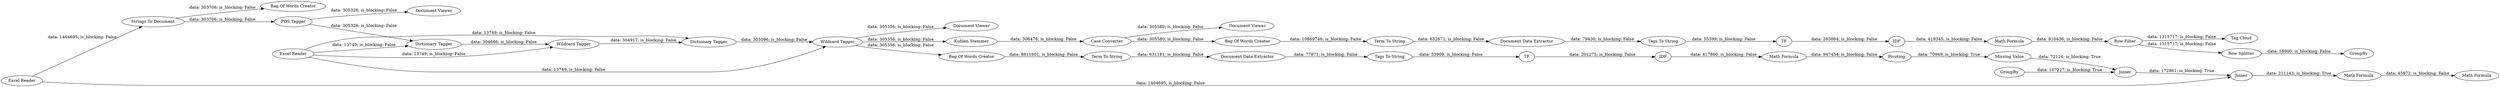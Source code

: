digraph {
	"-3425262601874687301_39" [label="Math Formula"]
	"-2923090607459527001_14" [label="Wildcard Tagger"]
	"-2923090607459527001_9" [label="Document Viewer"]
	"199107653933875315_20" [label="Tags To String"]
	"3514381010058154556_29" [label="Case Converter"]
	"-2923090607459527001_11" [label="Excel Reader"]
	"-2923090607459527001_12" [label="Wildcard Tagger"]
	"9093622573147992860_35" [label="Tags To String"]
	"-3425262601874687301_51" [label="Math Formula"]
	"199107653933875315_19" [label="Document Data Extractor"]
	"9093622573147992860_31" [label="Bag Of Words Creator"]
	"199107653933875315_18" [label="Term To String"]
	"-3091676540653490784_43" [label="Row Splitter"]
	"-3425262601874687301_24" [label="Math Formula"]
	"-2923090607459527001_15" [label="Document Viewer"]
	"-2923090607459527001_10" [label="Dictionary Tagger"]
	"-6231318620577530559_6" [label="Strings To Document"]
	"-1874118098512615775_28" [label=Joiner]
	"-3425262601874687301_52" [label="Math Formula"]
	"199107653933875315_16" [label="Bag Of Words Creator"]
	"-6231318620577530559_4" [label="Bag Of Words Creator"]
	"-3091676540653490784_46" [label="Tag Cloud"]
	"-3425262601874687301_50" [label=Joiner]
	"-3425262601874687301_23" [label=IDF]
	"-1874118098512615775_25" [label=Pivoting]
	"-1874118098512615775_27" [label="Missing Value"]
	"-1874118098512615775_26" [label=GroupBy]
	"-3091676540653490784_40" [label="Row Filter"]
	"9093622573147992860_33" [label="Term To String"]
	"3514381010058154556_30" [label="Document Viewer"]
	"9093622573147992860_34" [label="Document Data Extractor"]
	"-3425262601874687301_21" [label=TF]
	"-3425262601874687301_38" [label=IDF]
	"-3091676540653490784_45" [label=GroupBy]
	"3514381010058154556_28" [label="Kuhlen Stemmer"]
	"-3425262601874687301_36" [label=TF]
	"-3425262601874687301_49" [label="Excel Reader"]
	"-2923090607459527001_13" [label="Dictionary Tagger"]
	"-2923090607459527001_7" [label="POS Tagger"]
	"-3425262601874687301_51" -> "-3425262601874687301_52" [label="data: 45872; is_blocking: False"]
	"-3091676540653490784_40" -> "-3091676540653490784_43" [label="data: 1315717; is_blocking: False"]
	"-2923090607459527001_7" -> "-2923090607459527001_9" [label="data: 305326; is_blocking: False"]
	"9093622573147992860_35" -> "-3425262601874687301_36" [label="data: 55399; is_blocking: False"]
	"-2923090607459527001_10" -> "-2923090607459527001_12" [label="data: 304666; is_blocking: False"]
	"9093622573147992860_31" -> "9093622573147992860_33" [label="data: 10869746; is_blocking: False"]
	"-6231318620577530559_6" -> "-2923090607459527001_7" [label="data: 303706; is_blocking: False"]
	"-2923090607459527001_11" -> "-2923090607459527001_13" [label="data: 13749; is_blocking: False"]
	"-3091676540653490784_43" -> "-3091676540653490784_45" [label="data: 18900; is_blocking: False"]
	"-3425262601874687301_39" -> "-3091676540653490784_40" [label="data: 810436; is_blocking: False"]
	"-3425262601874687301_21" -> "-3425262601874687301_23" [label="data: 201275; is_blocking: False"]
	"-2923090607459527001_12" -> "-2923090607459527001_13" [label="data: 304917; is_blocking: False"]
	"-1874118098512615775_27" -> "-1874118098512615775_28" [label="data: 72124; is_blocking: True"]
	"199107653933875315_18" -> "199107653933875315_19" [label="data: 631181; is_blocking: False"]
	"199107653933875315_16" -> "199107653933875315_18" [label="data: 8811601; is_blocking: False"]
	"-2923090607459527001_14" -> "3514381010058154556_28" [label="data: 305356; is_blocking: False"]
	"-3425262601874687301_36" -> "-3425262601874687301_38" [label="data: 265884; is_blocking: False"]
	"-3425262601874687301_50" -> "-3425262601874687301_51" [label="data: 211143; is_blocking: True"]
	"3514381010058154556_28" -> "3514381010058154556_29" [label="data: 306476; is_blocking: False"]
	"-2923090607459527001_11" -> "-2923090607459527001_14" [label="data: 13749; is_blocking: False"]
	"3514381010058154556_29" -> "3514381010058154556_30" [label="data: 305580; is_blocking: False"]
	"-1874118098512615775_25" -> "-1874118098512615775_27" [label="data: 70949; is_blocking: True"]
	"-3425262601874687301_49" -> "-3425262601874687301_50" [label="data: 1464695; is_blocking: False"]
	"-1874118098512615775_26" -> "-1874118098512615775_28" [label="data: 167227; is_blocking: True"]
	"199107653933875315_19" -> "199107653933875315_20" [label="data: 77871; is_blocking: False"]
	"-6231318620577530559_6" -> "-6231318620577530559_4" [label="data: 303706; is_blocking: False"]
	"-2923090607459527001_7" -> "-2923090607459527001_10" [label="data: 305326; is_blocking: False"]
	"3514381010058154556_29" -> "9093622573147992860_31" [label="data: 305580; is_blocking: False"]
	"-3425262601874687301_49" -> "-6231318620577530559_6" [label="data: 1464695; is_blocking: False"]
	"-2923090607459527001_14" -> "199107653933875315_16" [label="data: 305356; is_blocking: False"]
	"9093622573147992860_34" -> "9093622573147992860_35" [label="data: 79430; is_blocking: False"]
	"-3425262601874687301_38" -> "-3425262601874687301_39" [label="data: 419345; is_blocking: False"]
	"-2923090607459527001_11" -> "-2923090607459527001_12" [label="data: 13749; is_blocking: False"]
	"-2923090607459527001_13" -> "-2923090607459527001_14" [label="data: 305096; is_blocking: False"]
	"9093622573147992860_33" -> "9093622573147992860_34" [label="data: 632671; is_blocking: False"]
	"-1874118098512615775_28" -> "-3425262601874687301_50" [label="data: 172861; is_blocking: True"]
	"-2923090607459527001_11" -> "-2923090607459527001_10" [label="data: 13749; is_blocking: False"]
	"-2923090607459527001_14" -> "-2923090607459527001_15" [label="data: 305356; is_blocking: False"]
	"-3091676540653490784_40" -> "-3091676540653490784_46" [label="data: 1315717; is_blocking: False"]
	"-3425262601874687301_24" -> "-1874118098512615775_25" [label="data: 947454; is_blocking: False"]
	"-3425262601874687301_23" -> "-3425262601874687301_24" [label="data: 417860; is_blocking: False"]
	"199107653933875315_20" -> "-3425262601874687301_21" [label="data: 53909; is_blocking: False"]
	rankdir=LR
}
